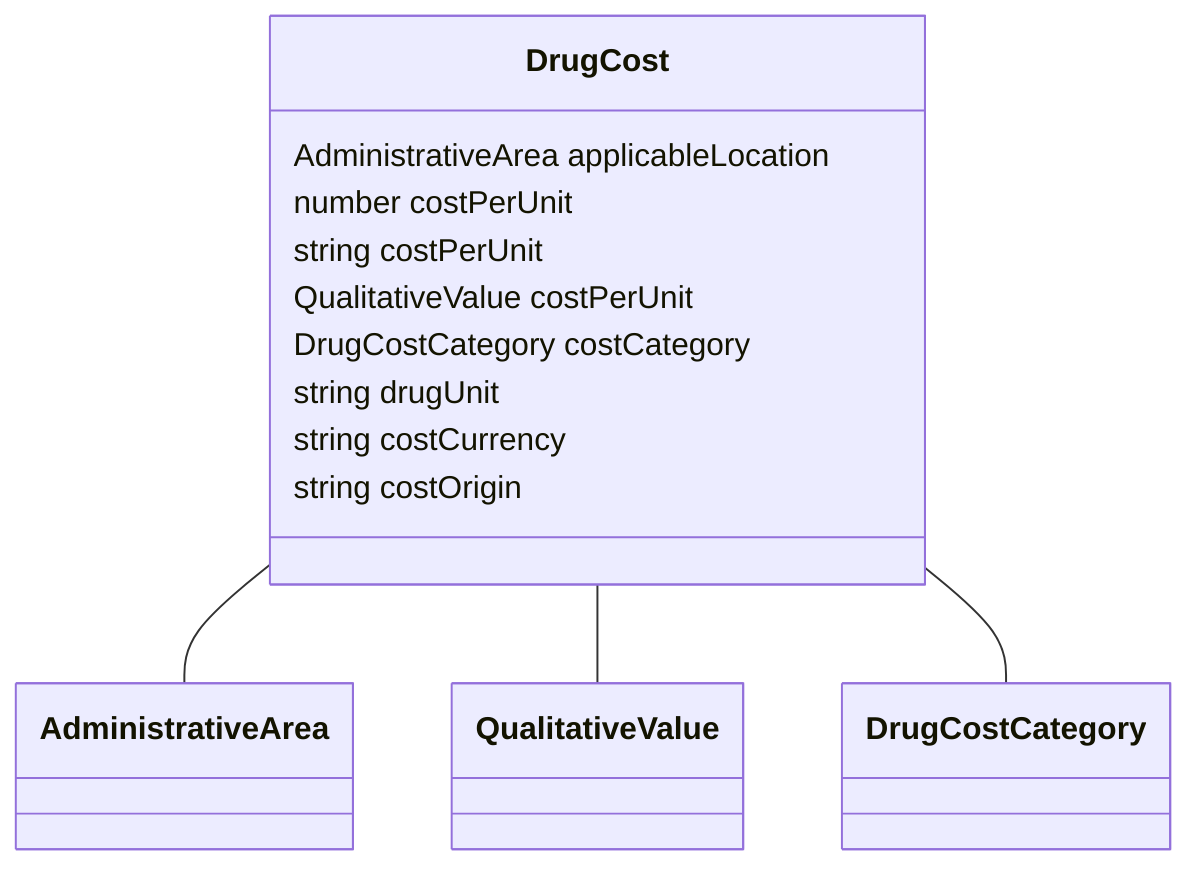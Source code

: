 classDiagram
  DrugCost -- AdministrativeArea
  DrugCost -- QualitativeValue
  DrugCost -- DrugCostCategory


class DrugCost {

  AdministrativeArea applicableLocation
  number costPerUnit
  string costPerUnit
  QualitativeValue costPerUnit
  DrugCostCategory costCategory
  string drugUnit
  string costCurrency
  string costOrigin

 }